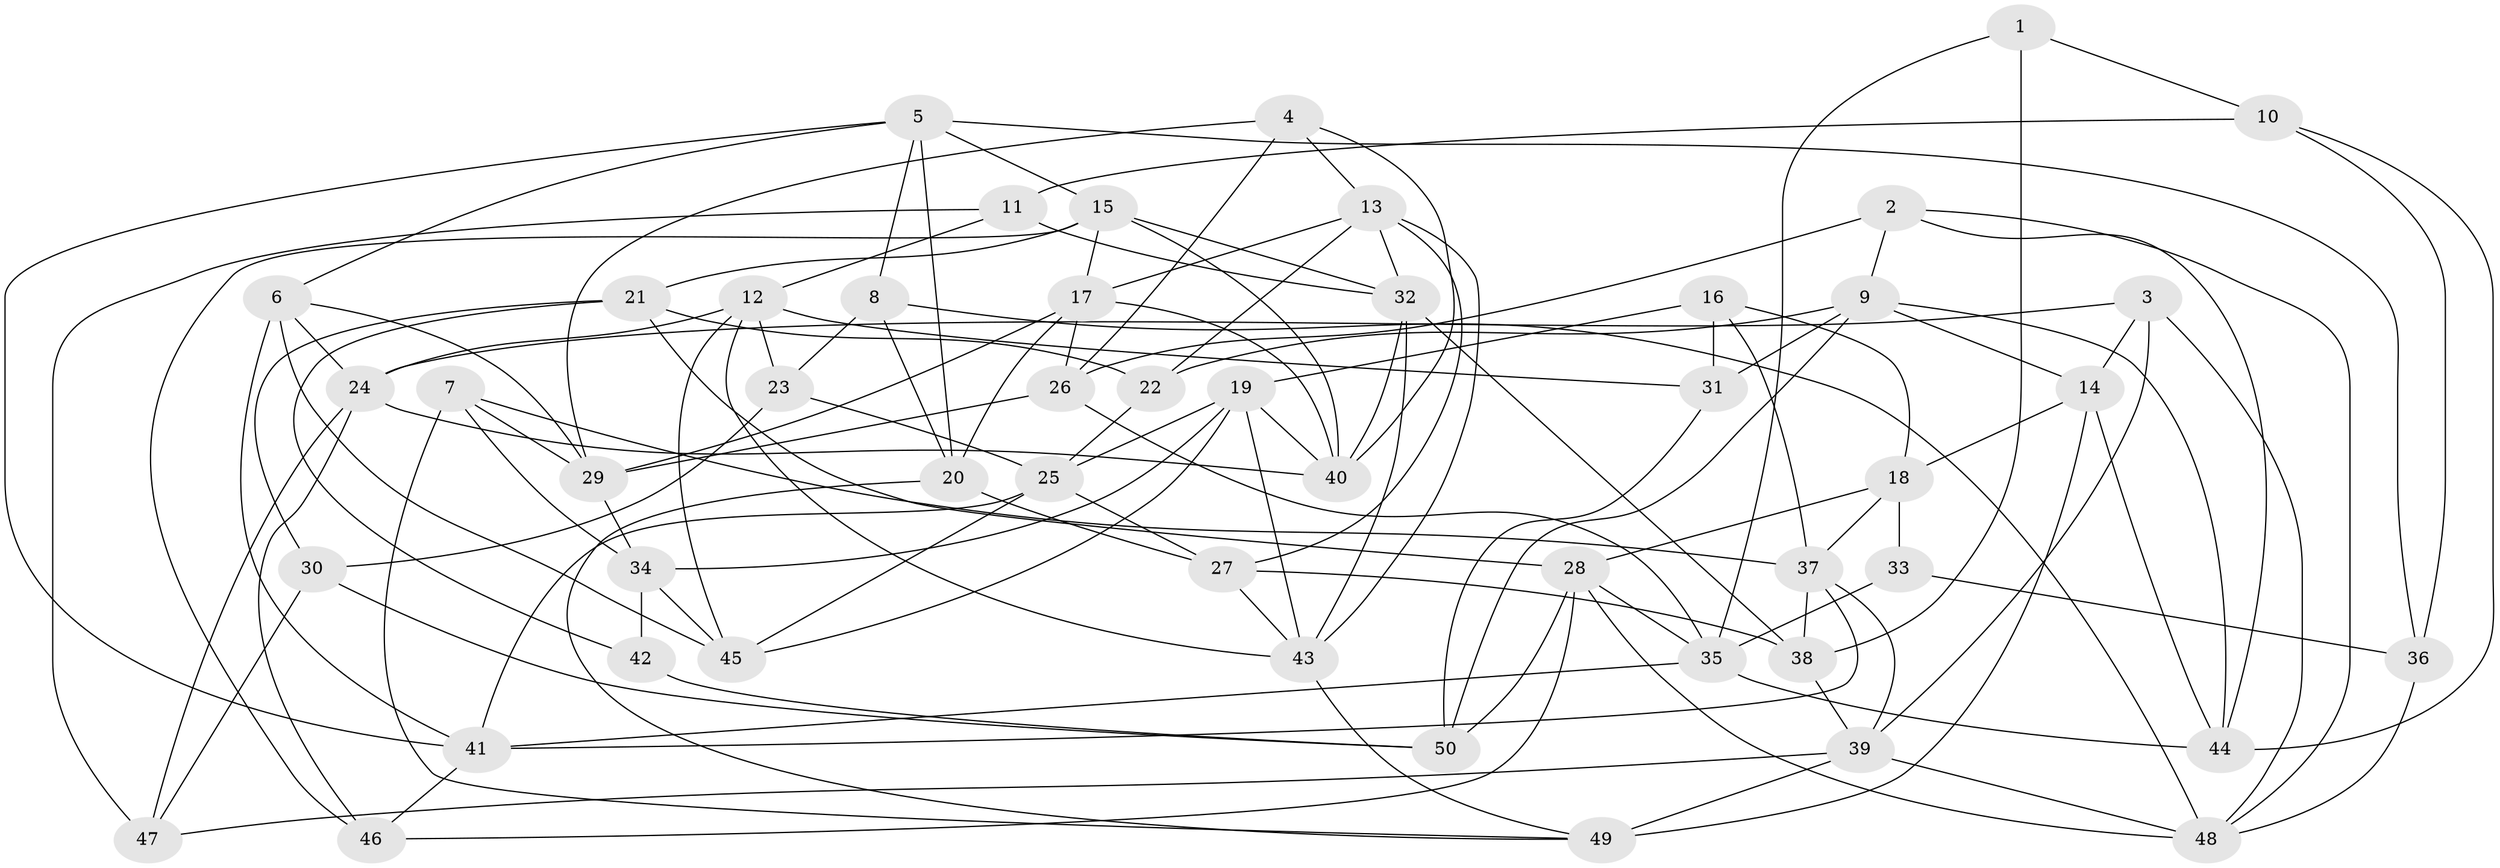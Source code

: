 // original degree distribution, {4: 1.0}
// Generated by graph-tools (version 1.1) at 2025/38/03/04/25 23:38:08]
// undirected, 50 vertices, 124 edges
graph export_dot {
  node [color=gray90,style=filled];
  1;
  2;
  3;
  4;
  5;
  6;
  7;
  8;
  9;
  10;
  11;
  12;
  13;
  14;
  15;
  16;
  17;
  18;
  19;
  20;
  21;
  22;
  23;
  24;
  25;
  26;
  27;
  28;
  29;
  30;
  31;
  32;
  33;
  34;
  35;
  36;
  37;
  38;
  39;
  40;
  41;
  42;
  43;
  44;
  45;
  46;
  47;
  48;
  49;
  50;
  1 -- 10 [weight=1.0];
  1 -- 35 [weight=1.0];
  1 -- 38 [weight=2.0];
  2 -- 9 [weight=1.0];
  2 -- 26 [weight=2.0];
  2 -- 44 [weight=2.0];
  2 -- 48 [weight=1.0];
  3 -- 14 [weight=1.0];
  3 -- 24 [weight=1.0];
  3 -- 39 [weight=1.0];
  3 -- 48 [weight=1.0];
  4 -- 13 [weight=1.0];
  4 -- 26 [weight=1.0];
  4 -- 29 [weight=1.0];
  4 -- 40 [weight=1.0];
  5 -- 6 [weight=1.0];
  5 -- 8 [weight=1.0];
  5 -- 15 [weight=1.0];
  5 -- 20 [weight=1.0];
  5 -- 36 [weight=1.0];
  5 -- 41 [weight=1.0];
  6 -- 24 [weight=1.0];
  6 -- 29 [weight=1.0];
  6 -- 41 [weight=1.0];
  6 -- 45 [weight=2.0];
  7 -- 29 [weight=1.0];
  7 -- 34 [weight=1.0];
  7 -- 37 [weight=1.0];
  7 -- 49 [weight=1.0];
  8 -- 20 [weight=1.0];
  8 -- 23 [weight=1.0];
  8 -- 48 [weight=1.0];
  9 -- 14 [weight=1.0];
  9 -- 22 [weight=1.0];
  9 -- 31 [weight=1.0];
  9 -- 44 [weight=1.0];
  9 -- 50 [weight=1.0];
  10 -- 11 [weight=1.0];
  10 -- 36 [weight=1.0];
  10 -- 44 [weight=1.0];
  11 -- 12 [weight=1.0];
  11 -- 32 [weight=1.0];
  11 -- 47 [weight=1.0];
  12 -- 23 [weight=1.0];
  12 -- 24 [weight=1.0];
  12 -- 31 [weight=1.0];
  12 -- 43 [weight=1.0];
  12 -- 45 [weight=1.0];
  13 -- 17 [weight=1.0];
  13 -- 22 [weight=1.0];
  13 -- 27 [weight=1.0];
  13 -- 32 [weight=1.0];
  13 -- 43 [weight=1.0];
  14 -- 18 [weight=1.0];
  14 -- 44 [weight=1.0];
  14 -- 49 [weight=2.0];
  15 -- 17 [weight=1.0];
  15 -- 21 [weight=1.0];
  15 -- 32 [weight=1.0];
  15 -- 40 [weight=1.0];
  15 -- 46 [weight=1.0];
  16 -- 18 [weight=1.0];
  16 -- 19 [weight=1.0];
  16 -- 31 [weight=1.0];
  16 -- 37 [weight=1.0];
  17 -- 20 [weight=1.0];
  17 -- 26 [weight=1.0];
  17 -- 29 [weight=1.0];
  17 -- 40 [weight=1.0];
  18 -- 28 [weight=1.0];
  18 -- 33 [weight=2.0];
  18 -- 37 [weight=1.0];
  19 -- 25 [weight=1.0];
  19 -- 34 [weight=1.0];
  19 -- 40 [weight=1.0];
  19 -- 43 [weight=1.0];
  19 -- 45 [weight=1.0];
  20 -- 27 [weight=2.0];
  20 -- 49 [weight=1.0];
  21 -- 22 [weight=1.0];
  21 -- 28 [weight=1.0];
  21 -- 30 [weight=2.0];
  21 -- 42 [weight=1.0];
  22 -- 25 [weight=1.0];
  23 -- 25 [weight=1.0];
  23 -- 30 [weight=1.0];
  24 -- 40 [weight=1.0];
  24 -- 46 [weight=1.0];
  24 -- 47 [weight=1.0];
  25 -- 27 [weight=1.0];
  25 -- 41 [weight=1.0];
  25 -- 45 [weight=1.0];
  26 -- 29 [weight=1.0];
  26 -- 35 [weight=1.0];
  27 -- 38 [weight=1.0];
  27 -- 43 [weight=1.0];
  28 -- 35 [weight=1.0];
  28 -- 46 [weight=1.0];
  28 -- 48 [weight=1.0];
  28 -- 50 [weight=1.0];
  29 -- 34 [weight=1.0];
  30 -- 47 [weight=1.0];
  30 -- 50 [weight=2.0];
  31 -- 50 [weight=1.0];
  32 -- 38 [weight=1.0];
  32 -- 40 [weight=1.0];
  32 -- 43 [weight=1.0];
  33 -- 35 [weight=1.0];
  33 -- 36 [weight=1.0];
  34 -- 42 [weight=2.0];
  34 -- 45 [weight=1.0];
  35 -- 41 [weight=1.0];
  35 -- 44 [weight=1.0];
  36 -- 48 [weight=1.0];
  37 -- 38 [weight=1.0];
  37 -- 39 [weight=1.0];
  37 -- 41 [weight=1.0];
  38 -- 39 [weight=1.0];
  39 -- 47 [weight=1.0];
  39 -- 48 [weight=1.0];
  39 -- 49 [weight=1.0];
  41 -- 46 [weight=1.0];
  42 -- 50 [weight=1.0];
  43 -- 49 [weight=1.0];
}
